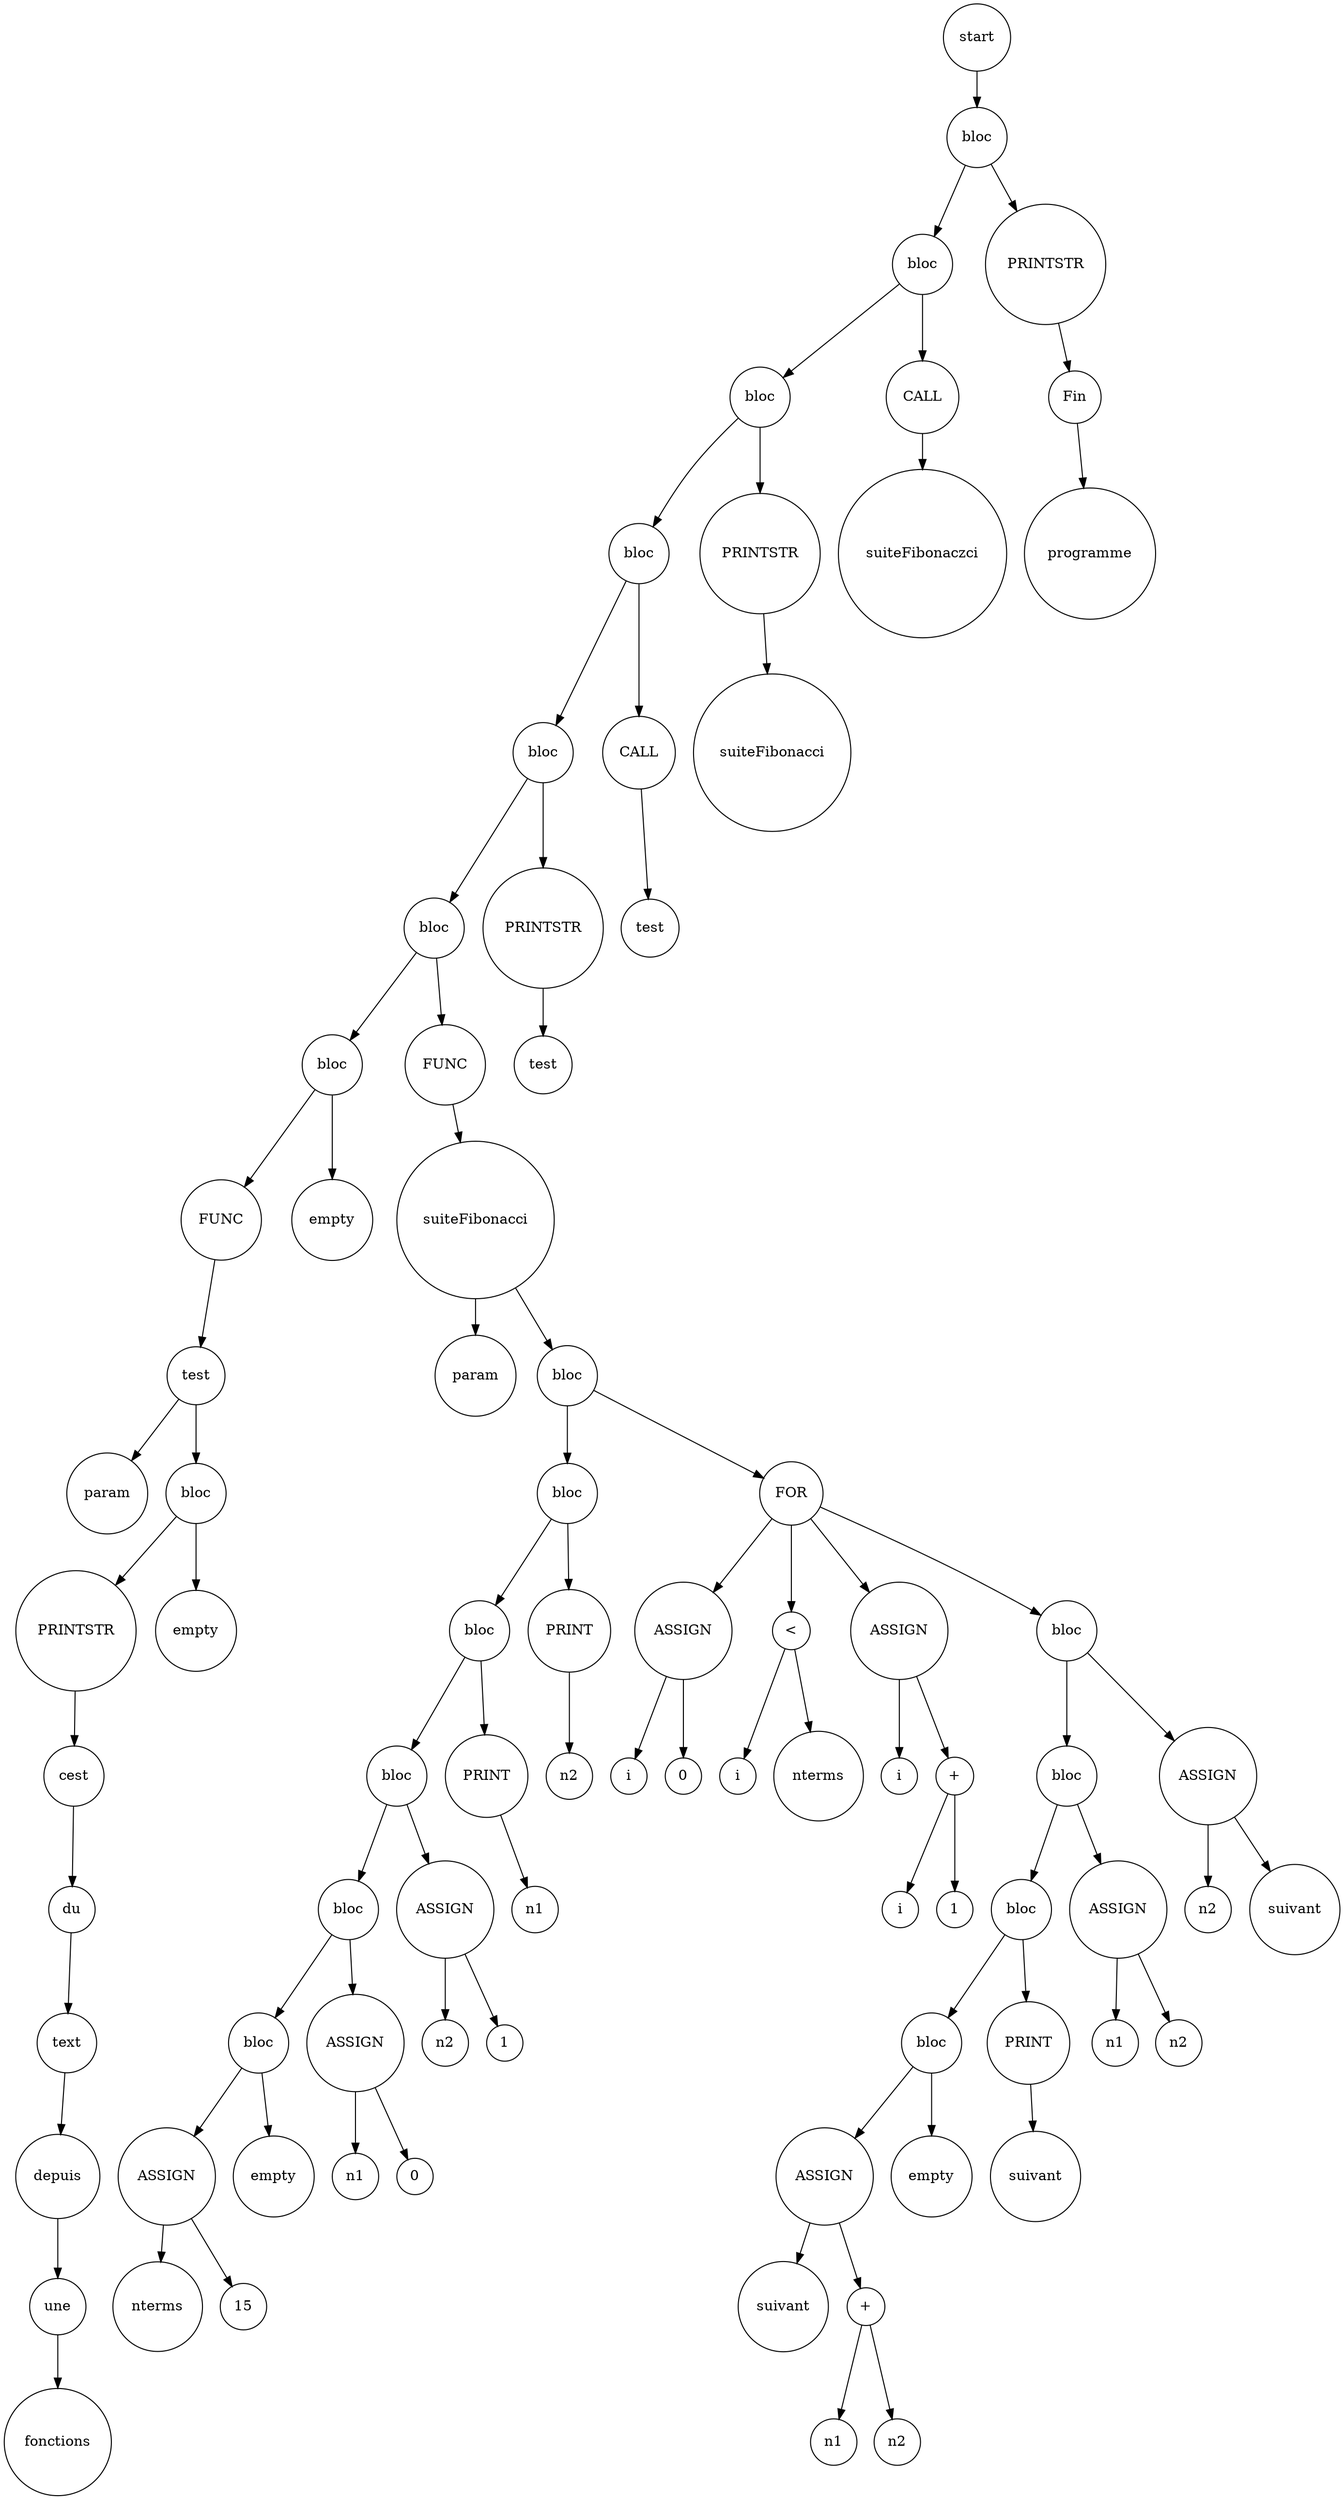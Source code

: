digraph {
	node [shape=circle]
	"e0a88772-29d3-4b5a-b36d-315f196aefbb" [label=start]
	"937d4305-fa97-45dc-a195-5441239ec103" [label=bloc]
	"6e45517d-c9d8-46d2-a766-cc1b3b92b158" [label=bloc]
	"a2366a4f-b46d-48a3-b83d-18ef33ed450c" [label=bloc]
	"d823ece3-0caf-419d-9035-cb54ef34bb49" [label=bloc]
	"9d90d20c-46b0-484a-86b2-e2f85de2e62f" [label=bloc]
	"e9ad264a-21f9-455e-8fb6-bfc4f8525260" [label=bloc]
	"a46c6b16-be1e-4b5b-b366-9aad1dbe9768" [label=bloc]
	"880883fe-c6df-474e-8c41-8ce34348dd50" [label=FUNC]
	"d0826f59-51fa-42d4-a188-b1b56e1d1754" [label=test]
	"93e3ddef-77d3-4162-942f-52cb320b1020" [label=param]
	"d0826f59-51fa-42d4-a188-b1b56e1d1754" -> "93e3ddef-77d3-4162-942f-52cb320b1020" [arrowsize=1]
	"8cfdbd1e-cfae-42f5-9720-048b7dbf0eb0" [label=bloc]
	"b8e200be-7ebd-437b-9991-957701d4a6cb" [label=PRINTSTR]
	"600bd590-c0ac-4680-a275-c79e98a9ef63" [label=cest]
	"caa38ebe-90d6-46a3-8ba2-dc48fb052ae2" [label=du]
	"e163f24d-851c-4ac2-83d5-e07683127ffe" [label=text]
	"3f60d93e-8b63-4f6e-baa7-e935e077a481" [label=depuis]
	"0408c539-5461-41da-8a5d-e8ae3c229d7d" [label=une]
	"9606080b-ffa9-47d0-8949-589afeccd43f" [label=fonctions]
	"0408c539-5461-41da-8a5d-e8ae3c229d7d" -> "9606080b-ffa9-47d0-8949-589afeccd43f" [arrowsize=1]
	"3f60d93e-8b63-4f6e-baa7-e935e077a481" -> "0408c539-5461-41da-8a5d-e8ae3c229d7d" [arrowsize=1]
	"e163f24d-851c-4ac2-83d5-e07683127ffe" -> "3f60d93e-8b63-4f6e-baa7-e935e077a481" [arrowsize=1]
	"caa38ebe-90d6-46a3-8ba2-dc48fb052ae2" -> "e163f24d-851c-4ac2-83d5-e07683127ffe" [arrowsize=1]
	"600bd590-c0ac-4680-a275-c79e98a9ef63" -> "caa38ebe-90d6-46a3-8ba2-dc48fb052ae2" [arrowsize=1]
	"b8e200be-7ebd-437b-9991-957701d4a6cb" -> "600bd590-c0ac-4680-a275-c79e98a9ef63" [arrowsize=1]
	"8cfdbd1e-cfae-42f5-9720-048b7dbf0eb0" -> "b8e200be-7ebd-437b-9991-957701d4a6cb" [arrowsize=1]
	"c384b9e3-4f3c-4997-b5de-5c0922051bc4" [label=empty]
	"8cfdbd1e-cfae-42f5-9720-048b7dbf0eb0" -> "c384b9e3-4f3c-4997-b5de-5c0922051bc4" [arrowsize=1]
	"d0826f59-51fa-42d4-a188-b1b56e1d1754" -> "8cfdbd1e-cfae-42f5-9720-048b7dbf0eb0" [arrowsize=1]
	"880883fe-c6df-474e-8c41-8ce34348dd50" -> "d0826f59-51fa-42d4-a188-b1b56e1d1754" [arrowsize=1]
	"a46c6b16-be1e-4b5b-b366-9aad1dbe9768" -> "880883fe-c6df-474e-8c41-8ce34348dd50" [arrowsize=1]
	"8663ad3e-ad19-4068-a6d7-412752d80cda" [label=empty]
	"a46c6b16-be1e-4b5b-b366-9aad1dbe9768" -> "8663ad3e-ad19-4068-a6d7-412752d80cda" [arrowsize=1]
	"e9ad264a-21f9-455e-8fb6-bfc4f8525260" -> "a46c6b16-be1e-4b5b-b366-9aad1dbe9768" [arrowsize=1]
	"ba7e3b36-2354-4ff2-9368-dec2a54fe6a0" [label=FUNC]
	"33161d07-dc7f-4946-a59e-0e17d2f87d50" [label=suiteFibonacci]
	"f2443a6e-ba44-4776-a8f3-f688c3d3f559" [label=param]
	"33161d07-dc7f-4946-a59e-0e17d2f87d50" -> "f2443a6e-ba44-4776-a8f3-f688c3d3f559" [arrowsize=1]
	"98089e4c-3ffb-4e2e-934c-4c04674f6771" [label=bloc]
	"43742101-82f9-407c-a7af-34b9df92f7ea" [label=bloc]
	"3d8786e6-84ae-462c-af1c-bf0388cb8da3" [label=bloc]
	"a5b20122-2d32-43b6-b107-e1585f657df8" [label=bloc]
	"b8c9eabe-2714-442b-9543-490952c31c47" [label=bloc]
	"984e967e-ab1a-444d-a1d7-4c898cea04c1" [label=bloc]
	"4447ae56-b8d8-43ab-a029-5e5c39b900dd" [label=ASSIGN]
	"d62dae2c-8ca7-42ab-8203-3acd7a6c0834" [label=nterms]
	"4447ae56-b8d8-43ab-a029-5e5c39b900dd" -> "d62dae2c-8ca7-42ab-8203-3acd7a6c0834" [arrowsize=1]
	"a0a6b24c-3c81-4812-877a-31306741f7f0" [label=15]
	"4447ae56-b8d8-43ab-a029-5e5c39b900dd" -> "a0a6b24c-3c81-4812-877a-31306741f7f0" [arrowsize=1]
	"984e967e-ab1a-444d-a1d7-4c898cea04c1" -> "4447ae56-b8d8-43ab-a029-5e5c39b900dd" [arrowsize=1]
	"fb95315b-12ef-4ec6-80a0-0dbf06dd7d32" [label=empty]
	"984e967e-ab1a-444d-a1d7-4c898cea04c1" -> "fb95315b-12ef-4ec6-80a0-0dbf06dd7d32" [arrowsize=1]
	"b8c9eabe-2714-442b-9543-490952c31c47" -> "984e967e-ab1a-444d-a1d7-4c898cea04c1" [arrowsize=1]
	"f4473581-f2d9-4c6e-8d31-8f1280b38301" [label=ASSIGN]
	"4eb37bf2-335f-4ab8-bf63-3f5ea6602c47" [label=n1]
	"f4473581-f2d9-4c6e-8d31-8f1280b38301" -> "4eb37bf2-335f-4ab8-bf63-3f5ea6602c47" [arrowsize=1]
	"1d929abd-1c92-4799-a9a7-aa62065bfeda" [label=0]
	"f4473581-f2d9-4c6e-8d31-8f1280b38301" -> "1d929abd-1c92-4799-a9a7-aa62065bfeda" [arrowsize=1]
	"b8c9eabe-2714-442b-9543-490952c31c47" -> "f4473581-f2d9-4c6e-8d31-8f1280b38301" [arrowsize=1]
	"a5b20122-2d32-43b6-b107-e1585f657df8" -> "b8c9eabe-2714-442b-9543-490952c31c47" [arrowsize=1]
	"773103ad-1559-4990-8a7f-0abb1806f428" [label=ASSIGN]
	"ae67c8e1-9f5d-4ee7-9bb9-39008cbcf3e1" [label=n2]
	"773103ad-1559-4990-8a7f-0abb1806f428" -> "ae67c8e1-9f5d-4ee7-9bb9-39008cbcf3e1" [arrowsize=1]
	"eb243945-0c3a-48e3-8d98-9149d1783ae1" [label=1]
	"773103ad-1559-4990-8a7f-0abb1806f428" -> "eb243945-0c3a-48e3-8d98-9149d1783ae1" [arrowsize=1]
	"a5b20122-2d32-43b6-b107-e1585f657df8" -> "773103ad-1559-4990-8a7f-0abb1806f428" [arrowsize=1]
	"3d8786e6-84ae-462c-af1c-bf0388cb8da3" -> "a5b20122-2d32-43b6-b107-e1585f657df8" [arrowsize=1]
	"7d471d4a-4e18-411f-b590-81dd3f354dd5" [label=PRINT]
	"452e5884-da9e-4e21-acd0-7813aed52f0e" [label=n1]
	"7d471d4a-4e18-411f-b590-81dd3f354dd5" -> "452e5884-da9e-4e21-acd0-7813aed52f0e" [arrowsize=1]
	"3d8786e6-84ae-462c-af1c-bf0388cb8da3" -> "7d471d4a-4e18-411f-b590-81dd3f354dd5" [arrowsize=1]
	"43742101-82f9-407c-a7af-34b9df92f7ea" -> "3d8786e6-84ae-462c-af1c-bf0388cb8da3" [arrowsize=1]
	"e20c90fb-b8c8-4234-9676-dff5f8c2fefa" [label=PRINT]
	"62eac71d-75d4-4c60-ab6a-82dc8a94e6b4" [label=n2]
	"e20c90fb-b8c8-4234-9676-dff5f8c2fefa" -> "62eac71d-75d4-4c60-ab6a-82dc8a94e6b4" [arrowsize=1]
	"43742101-82f9-407c-a7af-34b9df92f7ea" -> "e20c90fb-b8c8-4234-9676-dff5f8c2fefa" [arrowsize=1]
	"98089e4c-3ffb-4e2e-934c-4c04674f6771" -> "43742101-82f9-407c-a7af-34b9df92f7ea" [arrowsize=1]
	"3ed0087d-52a2-409c-b22b-d1c789ac6185" [label=FOR]
	"46afb3d5-89a3-4491-895a-2052074ebd03" [label=ASSIGN]
	"5c4cf9b5-235e-46a4-8337-0d953bd8a979" [label=i]
	"46afb3d5-89a3-4491-895a-2052074ebd03" -> "5c4cf9b5-235e-46a4-8337-0d953bd8a979" [arrowsize=1]
	"48dce76b-d2ef-4953-b3e0-09c5dec9fc95" [label=0]
	"46afb3d5-89a3-4491-895a-2052074ebd03" -> "48dce76b-d2ef-4953-b3e0-09c5dec9fc95" [arrowsize=1]
	"3ed0087d-52a2-409c-b22b-d1c789ac6185" -> "46afb3d5-89a3-4491-895a-2052074ebd03" [arrowsize=1]
	"2ecaf131-0139-4304-bbe4-535844c1e595" [label="<"]
	"dd29ebb4-693f-4ed8-93bc-bb0c5310e4c6" [label=i]
	"2ecaf131-0139-4304-bbe4-535844c1e595" -> "dd29ebb4-693f-4ed8-93bc-bb0c5310e4c6" [arrowsize=1]
	"6b33eb34-9c0d-404d-8d18-ed0dba1922fe" [label=nterms]
	"2ecaf131-0139-4304-bbe4-535844c1e595" -> "6b33eb34-9c0d-404d-8d18-ed0dba1922fe" [arrowsize=1]
	"3ed0087d-52a2-409c-b22b-d1c789ac6185" -> "2ecaf131-0139-4304-bbe4-535844c1e595" [arrowsize=1]
	"e8023e1b-da4e-4c6f-9a1f-e124c1037a50" [label=ASSIGN]
	"10ee8471-e3f7-442d-bafe-e4c0e4a9f822" [label=i]
	"e8023e1b-da4e-4c6f-9a1f-e124c1037a50" -> "10ee8471-e3f7-442d-bafe-e4c0e4a9f822" [arrowsize=1]
	"ec440796-d589-4211-a47f-9610b51bdbff" [label="+"]
	"5feebe6e-1f55-4a3d-980c-f312939b2a75" [label=i]
	"ec440796-d589-4211-a47f-9610b51bdbff" -> "5feebe6e-1f55-4a3d-980c-f312939b2a75" [arrowsize=1]
	"e3ea7712-cd1a-42c2-adc5-45b9e5dfc4c0" [label=1]
	"ec440796-d589-4211-a47f-9610b51bdbff" -> "e3ea7712-cd1a-42c2-adc5-45b9e5dfc4c0" [arrowsize=1]
	"e8023e1b-da4e-4c6f-9a1f-e124c1037a50" -> "ec440796-d589-4211-a47f-9610b51bdbff" [arrowsize=1]
	"3ed0087d-52a2-409c-b22b-d1c789ac6185" -> "e8023e1b-da4e-4c6f-9a1f-e124c1037a50" [arrowsize=1]
	"859098d7-d009-4f4d-b271-5b8443af30de" [label=bloc]
	"4e1977e5-4251-4515-9484-8d6f611570b2" [label=bloc]
	"3dc90571-4f7b-49de-9dd8-6531a1c3773d" [label=bloc]
	"07c0f5f7-3d8c-4e15-bc25-af80d9b3f16a" [label=bloc]
	"3fecbcc8-8c80-4b4c-b530-0f7b4b97fe3b" [label=ASSIGN]
	"151178d2-7161-494d-b3a8-9035e6444390" [label=suivant]
	"3fecbcc8-8c80-4b4c-b530-0f7b4b97fe3b" -> "151178d2-7161-494d-b3a8-9035e6444390" [arrowsize=1]
	"fc2c25a9-40b1-4040-b2c5-b2e145ed2e13" [label="+"]
	"d9c9a690-fac8-4d08-8617-9239c83497e1" [label=n1]
	"fc2c25a9-40b1-4040-b2c5-b2e145ed2e13" -> "d9c9a690-fac8-4d08-8617-9239c83497e1" [arrowsize=1]
	"b86782b9-0f11-4053-9898-049f9c47c97b" [label=n2]
	"fc2c25a9-40b1-4040-b2c5-b2e145ed2e13" -> "b86782b9-0f11-4053-9898-049f9c47c97b" [arrowsize=1]
	"3fecbcc8-8c80-4b4c-b530-0f7b4b97fe3b" -> "fc2c25a9-40b1-4040-b2c5-b2e145ed2e13" [arrowsize=1]
	"07c0f5f7-3d8c-4e15-bc25-af80d9b3f16a" -> "3fecbcc8-8c80-4b4c-b530-0f7b4b97fe3b" [arrowsize=1]
	"1ac6dc67-e9a2-4e53-b5a2-f13e12cca59f" [label=empty]
	"07c0f5f7-3d8c-4e15-bc25-af80d9b3f16a" -> "1ac6dc67-e9a2-4e53-b5a2-f13e12cca59f" [arrowsize=1]
	"3dc90571-4f7b-49de-9dd8-6531a1c3773d" -> "07c0f5f7-3d8c-4e15-bc25-af80d9b3f16a" [arrowsize=1]
	"6c387ea8-813b-4c50-b93d-8adefdd2eb06" [label=PRINT]
	"df6a5321-e66e-4b06-a708-ca202b358f78" [label=suivant]
	"6c387ea8-813b-4c50-b93d-8adefdd2eb06" -> "df6a5321-e66e-4b06-a708-ca202b358f78" [arrowsize=1]
	"3dc90571-4f7b-49de-9dd8-6531a1c3773d" -> "6c387ea8-813b-4c50-b93d-8adefdd2eb06" [arrowsize=1]
	"4e1977e5-4251-4515-9484-8d6f611570b2" -> "3dc90571-4f7b-49de-9dd8-6531a1c3773d" [arrowsize=1]
	"5d4496a5-e0e2-4de2-8d98-36dab6c91527" [label=ASSIGN]
	"3bf2aa1f-0642-4b80-be79-0d1a244a1c30" [label=n1]
	"5d4496a5-e0e2-4de2-8d98-36dab6c91527" -> "3bf2aa1f-0642-4b80-be79-0d1a244a1c30" [arrowsize=1]
	"8dbfc6e3-6966-48d6-ad9c-cdac31121f40" [label=n2]
	"5d4496a5-e0e2-4de2-8d98-36dab6c91527" -> "8dbfc6e3-6966-48d6-ad9c-cdac31121f40" [arrowsize=1]
	"4e1977e5-4251-4515-9484-8d6f611570b2" -> "5d4496a5-e0e2-4de2-8d98-36dab6c91527" [arrowsize=1]
	"859098d7-d009-4f4d-b271-5b8443af30de" -> "4e1977e5-4251-4515-9484-8d6f611570b2" [arrowsize=1]
	"fd23b74e-8dd9-4681-9ecf-120ae163582a" [label=ASSIGN]
	"b99a7631-fa92-480f-83a9-4ec4c8f7710c" [label=n2]
	"fd23b74e-8dd9-4681-9ecf-120ae163582a" -> "b99a7631-fa92-480f-83a9-4ec4c8f7710c" [arrowsize=1]
	"a9a89c9e-9955-4891-a61e-efeb5727c0ec" [label=suivant]
	"fd23b74e-8dd9-4681-9ecf-120ae163582a" -> "a9a89c9e-9955-4891-a61e-efeb5727c0ec" [arrowsize=1]
	"859098d7-d009-4f4d-b271-5b8443af30de" -> "fd23b74e-8dd9-4681-9ecf-120ae163582a" [arrowsize=1]
	"3ed0087d-52a2-409c-b22b-d1c789ac6185" -> "859098d7-d009-4f4d-b271-5b8443af30de" [arrowsize=1]
	"98089e4c-3ffb-4e2e-934c-4c04674f6771" -> "3ed0087d-52a2-409c-b22b-d1c789ac6185" [arrowsize=1]
	"33161d07-dc7f-4946-a59e-0e17d2f87d50" -> "98089e4c-3ffb-4e2e-934c-4c04674f6771" [arrowsize=1]
	"ba7e3b36-2354-4ff2-9368-dec2a54fe6a0" -> "33161d07-dc7f-4946-a59e-0e17d2f87d50" [arrowsize=1]
	"e9ad264a-21f9-455e-8fb6-bfc4f8525260" -> "ba7e3b36-2354-4ff2-9368-dec2a54fe6a0" [arrowsize=1]
	"9d90d20c-46b0-484a-86b2-e2f85de2e62f" -> "e9ad264a-21f9-455e-8fb6-bfc4f8525260" [arrowsize=1]
	"9e394350-3271-4378-b970-077757d06df4" [label=PRINTSTR]
	"0ff63fc7-3ce8-40ef-ad09-9344ce10f58b" [label=test]
	"9e394350-3271-4378-b970-077757d06df4" -> "0ff63fc7-3ce8-40ef-ad09-9344ce10f58b" [arrowsize=1]
	"9d90d20c-46b0-484a-86b2-e2f85de2e62f" -> "9e394350-3271-4378-b970-077757d06df4" [arrowsize=1]
	"d823ece3-0caf-419d-9035-cb54ef34bb49" -> "9d90d20c-46b0-484a-86b2-e2f85de2e62f" [arrowsize=1]
	"f6a7153c-9d14-45e0-8508-07fb5c2d1c66" [label=CALL]
	"7c995170-49d3-41ee-8cc1-4eddb1007ed8" [label=test]
	"f6a7153c-9d14-45e0-8508-07fb5c2d1c66" -> "7c995170-49d3-41ee-8cc1-4eddb1007ed8" [arrowsize=1]
	"d823ece3-0caf-419d-9035-cb54ef34bb49" -> "f6a7153c-9d14-45e0-8508-07fb5c2d1c66" [arrowsize=1]
	"a2366a4f-b46d-48a3-b83d-18ef33ed450c" -> "d823ece3-0caf-419d-9035-cb54ef34bb49" [arrowsize=1]
	"b343e384-00f7-4384-86f9-8e1fcec2f665" [label=PRINTSTR]
	"a214b8a3-6c44-4e6b-a7a7-7a35642f2bae" [label=suiteFibonacci]
	"b343e384-00f7-4384-86f9-8e1fcec2f665" -> "a214b8a3-6c44-4e6b-a7a7-7a35642f2bae" [arrowsize=1]
	"a2366a4f-b46d-48a3-b83d-18ef33ed450c" -> "b343e384-00f7-4384-86f9-8e1fcec2f665" [arrowsize=1]
	"6e45517d-c9d8-46d2-a766-cc1b3b92b158" -> "a2366a4f-b46d-48a3-b83d-18ef33ed450c" [arrowsize=1]
	"deecc31a-14f0-49ce-83ad-95dcd27e7ee4" [label=CALL]
	"20e82fab-cf22-4cbc-bbf3-0f0af40add8e" [label=suiteFibonaczci]
	"deecc31a-14f0-49ce-83ad-95dcd27e7ee4" -> "20e82fab-cf22-4cbc-bbf3-0f0af40add8e" [arrowsize=1]
	"6e45517d-c9d8-46d2-a766-cc1b3b92b158" -> "deecc31a-14f0-49ce-83ad-95dcd27e7ee4" [arrowsize=1]
	"937d4305-fa97-45dc-a195-5441239ec103" -> "6e45517d-c9d8-46d2-a766-cc1b3b92b158" [arrowsize=1]
	"de7c65bd-4532-4970-b665-0ac5658616eb" [label=PRINTSTR]
	"a99e40e9-3c2c-448a-857f-eb3f0aa0944d" [label=Fin]
	"0c1c1496-f6cc-42c7-aa72-b88aee634d04" [label=programme]
	"a99e40e9-3c2c-448a-857f-eb3f0aa0944d" -> "0c1c1496-f6cc-42c7-aa72-b88aee634d04" [arrowsize=1]
	"de7c65bd-4532-4970-b665-0ac5658616eb" -> "a99e40e9-3c2c-448a-857f-eb3f0aa0944d" [arrowsize=1]
	"937d4305-fa97-45dc-a195-5441239ec103" -> "de7c65bd-4532-4970-b665-0ac5658616eb" [arrowsize=1]
	"e0a88772-29d3-4b5a-b36d-315f196aefbb" -> "937d4305-fa97-45dc-a195-5441239ec103" [arrowsize=1]
}
